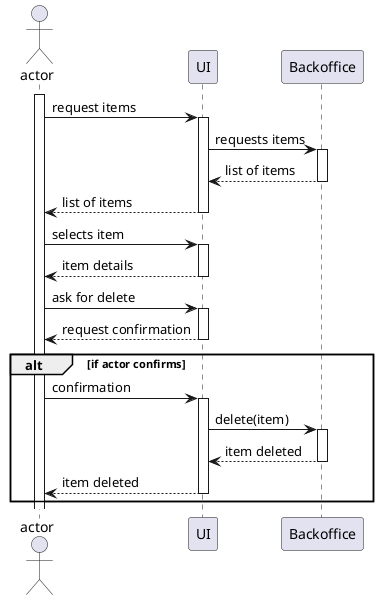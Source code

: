 @startuml 


actor actor
participant "UI" as ui
participant "Backoffice" as bo

activate actor
actor -> ui: request items

activate ui
ui-> bo: requests items

activate bo 
bo --> ui: list of items
deactivate 

ui --> actor: list of items
deactivate

actor -> ui:selects item

activate ui

ui-->actor:item details
deactivate 

actor -> ui:ask for delete

activate ui
ui --> actor:request confirmation
deactivate 

alt if actor confirms
actor -> ui:confirmation

activate ui 
ui->bo:delete(item)

activate bo 
bo --> ui: item deleted
deactivate 

ui --> actor:item deleted
deactivate
end



@enduml

